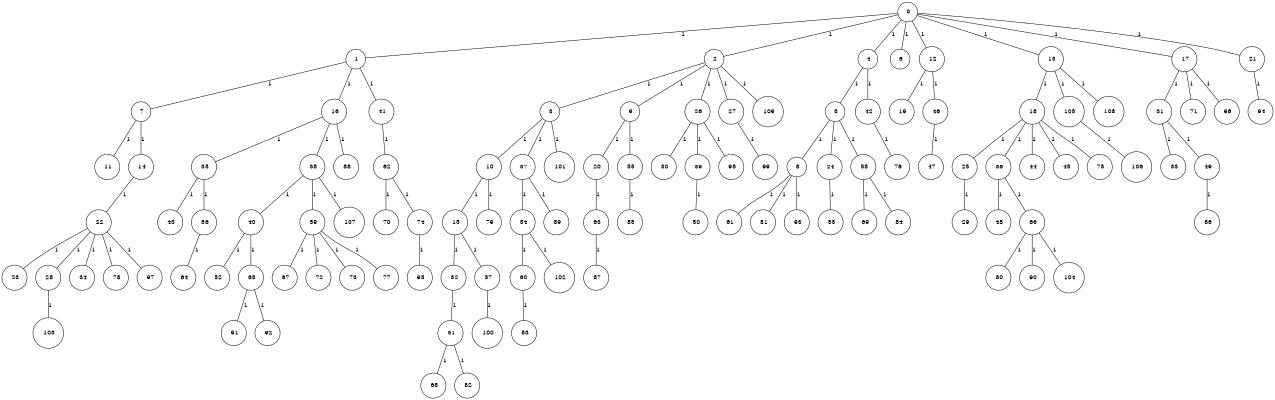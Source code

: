 graph G {
size="8.5,11;"
ratio = "expand;"
fixedsize="true;"
overlap="scale;"
node[shape=circle,width=.12,hight=.12,fontsize=12]
edge[fontsize=12]

0[label=" 0" color=black, pos="0.82677091,1.5716856!"];
1[label=" 1" color=black, pos="0.0059385309,2.6874712!"];
2[label=" 2" color=black, pos="2.0969642,2.4293037!"];
3[label=" 3" color=black, pos="1.9043903,2.6899428!"];
4[label=" 4" color=black, pos="0.50219181,0.20627932!"];
5[label=" 5" color=black, pos="1.4468899,1.7197996!"];
6[label=" 6" color=black, pos="0.90471006,0.11658672!"];
7[label=" 7" color=black, pos="1.6638037,2.843112!"];
8[label=" 8" color=black, pos="0.7975556,1.9770428!"];
9[label=" 9" color=black, pos="0.016934691,2.7094341!"];
10[label=" 10" color=black, pos="0.28385134,0.41062664!"];
11[label=" 11" color=black, pos="1.3842862,0.62179005!"];
12[label=" 12" color=black, pos="1.853353,0.83040061!"];
13[label=" 13" color=black, pos="0.71430155,2.7632363!"];
14[label=" 14" color=black, pos="0.70973704,2.8916616!"];
15[label=" 15" color=black, pos="0.58149055,1.8641153!"];
16[label=" 16" color=black, pos="0.14957114,0.18254028!"];
17[label=" 17" color=black, pos="2.505672,2.2804047!"];
18[label=" 18" color=black, pos="1.0307122,1.977765!"];
19[label=" 19" color=black, pos="2.7916008,2.3014765!"];
20[label=" 20" color=black, pos="1.4276244,1.9451967!"];
21[label=" 21" color=black, pos="1.6820773,1.7609376!"];
22[label=" 22" color=black, pos="1.588256,0.7653551!"];
23[label=" 23" color=black, pos="0.38737265,2.5487927!"];
24[label=" 24" color=black, pos="2.4706285,2.7034496!"];
25[label=" 25" color=black, pos="2.6233074,2.7658239!"];
26[label=" 26" color=black, pos="2.6748857,1.0690181!"];
27[label=" 27" color=black, pos="1.3431439,2.1114403!"];
28[label=" 28" color=black, pos="1.5023717,2.9126943!"];
29[label=" 29" color=black, pos="1.76507,0.57626345!"];
30[label=" 30" color=black, pos="2.326231,1.5230726!"];
31[label=" 31" color=black, pos="2.971089,1.2505474!"];
32[label=" 32" color=black, pos="0.8031984,1.418018!"];
33[label=" 33" color=black, pos="2.9378514,2.0805255!"];
34[label=" 34" color=black, pos="0.92743086,2.0792235!"];
35[label=" 35" color=black, pos="0.5200382,1.0413431!"];
36[label=" 36" color=black, pos="2.2473008,2.206859!"];
37[label=" 37" color=black, pos="1.6276693,0.36569684!"];
38[label=" 38" color=black, pos="2.124741,1.6675039!"];
39[label=" 39" color=black, pos="0.96063487,1.5375475!"];
40[label=" 40" color=black, pos="1.8720483,0.19033911!"];
41[label=" 41" color=black, pos="2.1394074,0.42263673!"];
42[label=" 42" color=black, pos="2.4204082,0.33741309!"];
43[label=" 43" color=black, pos="2.692524,2.9628563!"];
44[label=" 44" color=black, pos="1.3327937,2.9521956!"];
45[label=" 45" color=black, pos="2.9528378,2.9143632!"];
46[label=" 46" color=black, pos="0.20666193,2.1734088!"];
47[label=" 47" color=black, pos="0.49991838,0.93113007!"];
48[label=" 48" color=black, pos="0.66652172,0.18186636!"];
49[label=" 49" color=black, pos="2.3923338,2.8727674!"];
50[label=" 50" color=black, pos="1.1063634,2.7531884!"];
51[label=" 51" color=black, pos="0.58893676,1.7387122!"];
52[label=" 52" color=black, pos="2.88576,2.8821934!"];
53[label=" 53" color=black, pos="2.0088003,1.9161766!"];
54[label=" 54" color=black, pos="2.3784238,1.382759!"];
55[label=" 55" color=black, pos="0.80054157,2.2503088!"];
56[label=" 56" color=black, pos="1.4353582,2.2729924!"];
57[label=" 57" color=black, pos="2.0366783,0.64043399!"];
58[label=" 58" color=black, pos="1.3559404,1.941929!"];
59[label=" 59" color=black, pos="0.10966702,1.8666076!"];
60[label=" 60" color=black, pos="2.3715491,2.8340248!"];
61[label=" 61" color=black, pos="0.54535769,2.5958115!"];
62[label=" 62" color=black, pos="2.8397867,0.80212358!"];
63[label=" 63" color=black, pos="2.2924596,0.10739158!"];
64[label=" 64" color=black, pos="1.4846076,1.5555098!"];
65[label=" 65" color=black, pos="1.5261439,0.66432745!"];
66[label=" 66" color=black, pos="2.5895662,1.8269615!"];
67[label=" 67" color=black, pos="1.2868977,1.6946602!"];
68[label=" 68" color=black, pos="2.4423702,1.0387961!"];
69[label=" 69" color=black, pos="0.2788864,1.9115093!"];
70[label=" 70" color=black, pos="1.6131781,0.75900139!"];
71[label=" 71" color=black, pos="1.7660653,1.6334555!"];
72[label=" 72" color=black, pos="2.246777,0.77195869!"];
73[label=" 73" color=black, pos="2.3849092,2.6550052!"];
74[label=" 74" color=black, pos="0.042542605,0.67370859!"];
75[label=" 75" color=black, pos="0.17553589,1.9878871!"];
76[label=" 76" color=black, pos="2.8970538,1.605634!"];
77[label=" 77" color=black, pos="1.6612908,0.29461334!"];
78[label=" 78" color=black, pos="1.2307762,1.1801067!"];
79[label=" 79" color=black, pos="2.9200077,1.2475143!"];
80[label=" 80" color=black, pos="1.0025276,0.93970557!"];
81[label=" 81" color=black, pos="2.4557591,2.3619122!"];
82[label=" 82" color=black, pos="0.076677559,2.827742!"];
83[label=" 83" color=black, pos="0.40398965,2.8701195!"];
84[label=" 84" color=black, pos="0.84231234,2.4769837!"];
85[label=" 85" color=black, pos="0.99289675,2.7780721!"];
86[label=" 86" color=black, pos="0.82521179,2.2205144!"];
87[label=" 87" color=black, pos="2.7717411,2.9120041!"];
88[label=" 88" color=black, pos="1.4875017,0.16170556!"];
89[label=" 89" color=black, pos="1.4464205,1.4415625!"];
90[label=" 90" color=black, pos="1.5592386,2.7753115!"];
91[label=" 91" color=black, pos="2.0849337,1.2642718!"];
92[label=" 92" color=black, pos="0.12118454,2.4308492!"];
93[label=" 93" color=black, pos="1.5128525,0.3377542!"];
94[label=" 94" color=black, pos="0.16710021,2.0832838!"];
95[label=" 95" color=black, pos="2.0262972,0.71311!"];
96[label=" 96" color=black, pos="0.84699767,0.45705965!"];
97[label=" 97" color=black, pos="2.3984334,1.8165163!"];
98[label=" 98" color=black, pos="2.1679267,1.9209003!"];
99[label=" 99" color=black, pos="2.2372589,0.18010645!"];
100[label=" 100" color=black, pos="2.9264275,1.4725247!"];
101[label=" 101" color=black, pos="2.819877,0.7773444!"];
102[label=" 102" color=black, pos="2.3685475,1.9258185!"];
103[label=" 103" color=black, pos="1.8559162,1.9086436!"];
104[label=" 104" color=black, pos="1.5137441,2.996332!"];
105[label=" 105" color=black, pos="0.26432536,2.8698494!"];
106[label=" 106" color=black, pos="1.4046761,1.6851125!"];
107[label=" 107" color=black, pos="1.9759217,0.00037845224!"];
108[label=" 108" color=black, pos="2.4761746,2.3416293!"];
109[label=" 109" color=black, pos="1.2831821,0.28302886!"];
0--1[label="1"]
0--2[label="1"]
0--4[label="1"]
0--6[label="1"]
0--12[label="1"]
0--13[label="1"]
0--17[label="1"]
0--21[label="1"]
1--7[label="1"]
1--16[label="1"]
1--41[label="1"]
2--3[label="1"]
2--9[label="1"]
2--26[label="1"]
2--27[label="1"]
2--109[label="1"]
3--10[label="1"]
3--37[label="1"]
3--101[label="1"]
4--5[label="1"]
4--42[label="1"]
5--8[label="1"]
5--24[label="1"]
5--58[label="1"]
7--11[label="1"]
7--14[label="1"]
8--61[label="1"]
8--81[label="1"]
8--93[label="1"]
9--20[label="1"]
9--55[label="1"]
10--15[label="1"]
10--79[label="1"]
12--19[label="1"]
12--46[label="1"]
13--18[label="1"]
13--105[label="1"]
13--108[label="1"]
14--22[label="1"]
15--32[label="1"]
15--57[label="1"]
16--35[label="1"]
16--38[label="1"]
16--88[label="1"]
17--31[label="1"]
17--71[label="1"]
17--96[label="1"]
18--25[label="1"]
18--36[label="1"]
18--44[label="1"]
18--45[label="1"]
18--75[label="1"]
20--63[label="1"]
21--94[label="1"]
22--23[label="1"]
22--28[label="1"]
22--34[label="1"]
22--78[label="1"]
22--97[label="1"]
24--53[label="1"]
25--29[label="1"]
26--30[label="1"]
26--39[label="1"]
26--98[label="1"]
27--99[label="1"]
28--103[label="1"]
31--33[label="1"]
31--49[label="1"]
32--51[label="1"]
35--43[label="1"]
35--56[label="1"]
36--48[label="1"]
36--66[label="1"]
37--54[label="1"]
37--89[label="1"]
38--40[label="1"]
38--59[label="1"]
38--107[label="1"]
39--50[label="1"]
40--52[label="1"]
40--65[label="1"]
41--62[label="1"]
42--76[label="1"]
46--47[label="1"]
49--86[label="1"]
51--68[label="1"]
51--82[label="1"]
54--60[label="1"]
54--102[label="1"]
55--85[label="1"]
56--64[label="1"]
57--100[label="1"]
58--69[label="1"]
58--84[label="1"]
59--67[label="1"]
59--72[label="1"]
59--73[label="1"]
59--77[label="1"]
60--83[label="1"]
62--70[label="1"]
62--74[label="1"]
63--87[label="1"]
65--91[label="1"]
65--92[label="1"]
66--80[label="1"]
66--90[label="1"]
66--104[label="1"]
74--95[label="1"]
105--106[label="1"]

}
